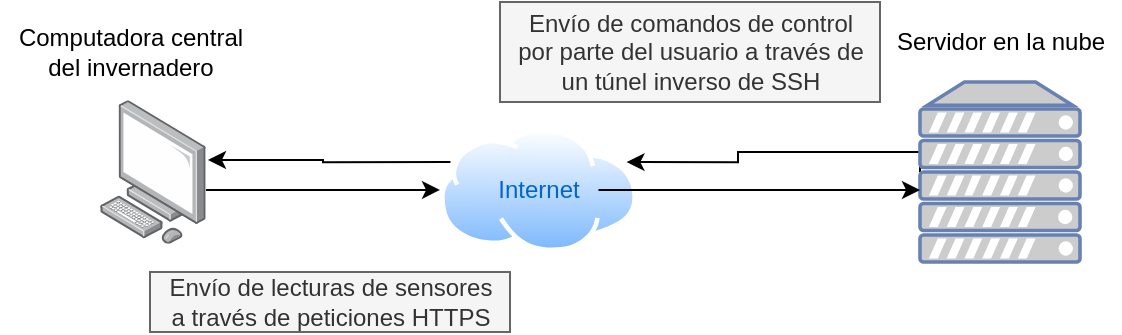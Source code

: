 <mxfile>
    <diagram id="LOKUF590zYRrrBUCIdgE" name="Page-1">
        <mxGraphModel dx="1108" dy="860" grid="1" gridSize="10" guides="1" tooltips="1" connect="1" arrows="1" fold="1" page="1" pageScale="1" pageWidth="850" pageHeight="1100" math="0" shadow="0">
            <root>
                <mxCell id="0"/>
                <mxCell id="1" parent="0"/>
                <mxCell id="8" style="edgeStyle=orthogonalEdgeStyle;rounded=0;orthogonalLoop=1;jettySize=auto;html=1;exitX=0;exitY=0.5;exitDx=0;exitDy=0;exitPerimeter=0;entryX=1;entryY=0.25;entryDx=0;entryDy=0;fontColor=#0066CC;" parent="1" source="2" target="3" edge="1">
                    <mxGeometry relative="1" as="geometry">
                        <Array as="points">
                            <mxPoint x="630" y="240"/>
                            <mxPoint x="539" y="240"/>
                            <mxPoint x="539" y="245"/>
                        </Array>
                    </mxGeometry>
                </mxCell>
                <mxCell id="2" value="" style="fontColor=#0066CC;verticalAlign=top;verticalLabelPosition=bottom;labelPosition=center;align=center;html=1;outlineConnect=0;fillColor=#CCCCCC;strokeColor=#6881B3;gradientColor=none;gradientDirection=north;strokeWidth=2;shape=mxgraph.networks.server;" parent="1" vertex="1">
                    <mxGeometry x="630" y="205" width="80" height="90" as="geometry"/>
                </mxCell>
                <mxCell id="9" style="edgeStyle=orthogonalEdgeStyle;rounded=0;orthogonalLoop=1;jettySize=auto;html=1;exitX=0;exitY=0.25;exitDx=0;exitDy=0;entryX=1.019;entryY=0.416;entryDx=0;entryDy=0;entryPerimeter=0;fontColor=#0066CC;" parent="1" source="3" target="5" edge="1">
                    <mxGeometry relative="1" as="geometry"/>
                </mxCell>
                <mxCell id="3" value="" style="aspect=fixed;perimeter=ellipsePerimeter;html=1;align=center;shadow=0;dashed=0;spacingTop=3;image;image=img/lib/active_directory/internet_cloud.svg;" parent="1" vertex="1">
                    <mxGeometry x="390" y="227.95" width="98.49" height="62.05" as="geometry"/>
                </mxCell>
                <mxCell id="7" style="edgeStyle=orthogonalEdgeStyle;rounded=0;orthogonalLoop=1;jettySize=auto;html=1;fontColor=#0066CC;" parent="1" source="4" target="2" edge="1">
                    <mxGeometry relative="1" as="geometry">
                        <Array as="points">
                            <mxPoint x="560" y="259"/>
                            <mxPoint x="560" y="259"/>
                        </Array>
                    </mxGeometry>
                </mxCell>
                <mxCell id="4" value="Internet" style="text;html=1;align=center;verticalAlign=middle;resizable=0;points=[];autosize=1;fontColor=#0066CC;" parent="1" vertex="1">
                    <mxGeometry x="409.24" y="248.98" width="60" height="20" as="geometry"/>
                </mxCell>
                <mxCell id="6" style="edgeStyle=orthogonalEdgeStyle;rounded=0;orthogonalLoop=1;jettySize=auto;html=1;entryX=0;entryY=0.5;entryDx=0;entryDy=0;fontColor=#0066CC;" parent="1" source="5" target="3" edge="1">
                    <mxGeometry relative="1" as="geometry">
                        <Array as="points">
                            <mxPoint x="300" y="259"/>
                            <mxPoint x="300" y="259"/>
                        </Array>
                    </mxGeometry>
                </mxCell>
                <mxCell id="5" value="" style="points=[];aspect=fixed;html=1;align=center;shadow=0;dashed=0;image;image=img/lib/allied_telesis/computer_and_terminals/Personal_Computer.svg;fontColor=#0066CC;" parent="1" vertex="1">
                    <mxGeometry x="220" y="214.1" width="52.98" height="71.8" as="geometry"/>
                </mxCell>
                <mxCell id="11" value="Envío de lecturas de sensores&lt;br&gt;a través de peticiones HTTPS" style="text;html=1;align=center;verticalAlign=middle;resizable=0;points=[];autosize=1;fillColor=#f5f5f5;strokeColor=#666666;fontColor=#333333;" vertex="1" parent="1">
                    <mxGeometry x="245" y="300" width="180" height="30" as="geometry"/>
                </mxCell>
                <mxCell id="12" value="Computadora central&lt;br&gt;del invernadero" style="text;html=1;align=center;verticalAlign=middle;resizable=0;points=[];autosize=1;" vertex="1" parent="1">
                    <mxGeometry x="170" y="175" width="130" height="30" as="geometry"/>
                </mxCell>
                <mxCell id="13" value="Servidor en la nube" style="text;html=1;align=center;verticalAlign=middle;resizable=0;points=[];autosize=1;" vertex="1" parent="1">
                    <mxGeometry x="610" y="175" width="120" height="20" as="geometry"/>
                </mxCell>
                <mxCell id="14" value="Envío de comandos de control&lt;br&gt;por parte del usuario a través de&lt;br&gt;un túnel inverso de SSH" style="text;html=1;align=center;verticalAlign=middle;resizable=0;points=[];autosize=1;fillColor=#f5f5f5;strokeColor=#666666;fontColor=#333333;" vertex="1" parent="1">
                    <mxGeometry x="420" y="165" width="190" height="50" as="geometry"/>
                </mxCell>
            </root>
        </mxGraphModel>
    </diagram>
</mxfile>